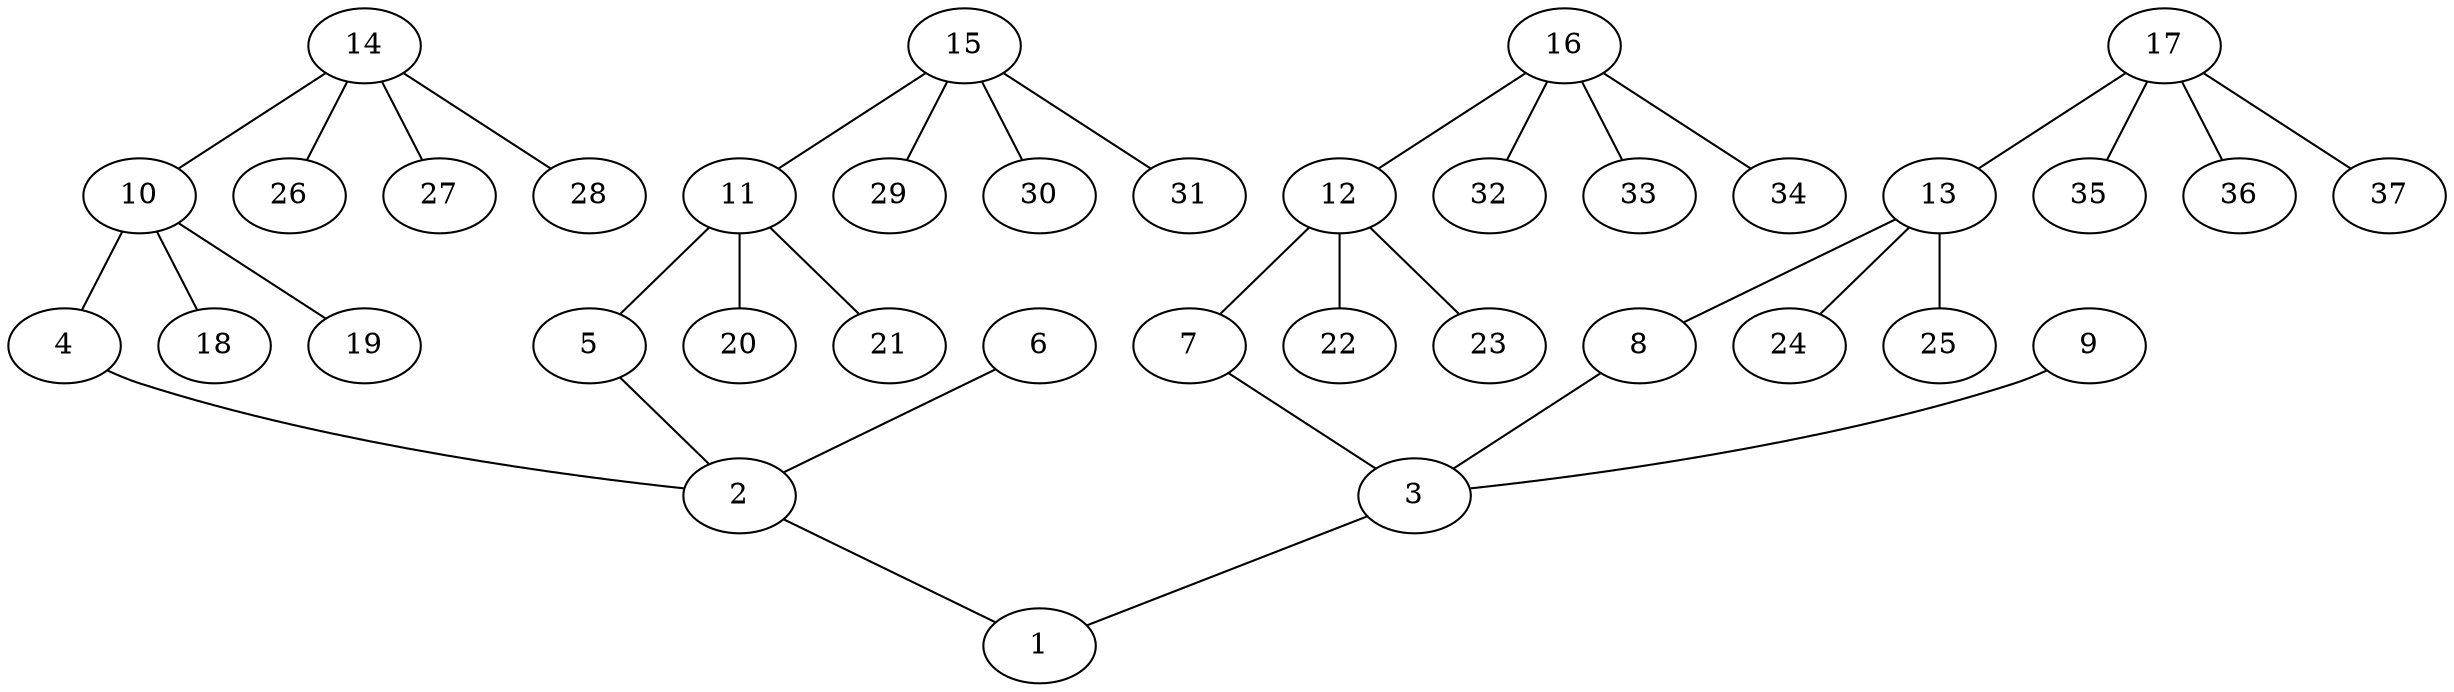 graph molecule_3232 {
	1	 [chem=O];
	2	 [chem=P];
	2 -- 1	 [valence=1];
	3	 [chem=P];
	3 -- 1	 [valence=1];
	4	 [chem=O];
	4 -- 2	 [valence=1];
	5	 [chem=O];
	5 -- 2	 [valence=1];
	6	 [chem=S];
	6 -- 2	 [valence=2];
	7	 [chem=O];
	7 -- 3	 [valence=1];
	8	 [chem=O];
	8 -- 3	 [valence=1];
	9	 [chem=S];
	9 -- 3	 [valence=2];
	10	 [chem=C];
	10 -- 4	 [valence=1];
	18	 [chem=H];
	10 -- 18	 [valence=1];
	19	 [chem=H];
	10 -- 19	 [valence=1];
	11	 [chem=C];
	11 -- 5	 [valence=1];
	20	 [chem=H];
	11 -- 20	 [valence=1];
	21	 [chem=H];
	11 -- 21	 [valence=1];
	12	 [chem=C];
	12 -- 7	 [valence=1];
	22	 [chem=H];
	12 -- 22	 [valence=1];
	23	 [chem=H];
	12 -- 23	 [valence=1];
	13	 [chem=C];
	13 -- 8	 [valence=1];
	24	 [chem=H];
	13 -- 24	 [valence=1];
	25	 [chem=H];
	13 -- 25	 [valence=1];
	14	 [chem=C];
	14 -- 10	 [valence=1];
	26	 [chem=H];
	14 -- 26	 [valence=1];
	27	 [chem=H];
	14 -- 27	 [valence=1];
	28	 [chem=H];
	14 -- 28	 [valence=1];
	15	 [chem=C];
	15 -- 11	 [valence=1];
	29	 [chem=H];
	15 -- 29	 [valence=1];
	30	 [chem=H];
	15 -- 30	 [valence=1];
	31	 [chem=H];
	15 -- 31	 [valence=1];
	16	 [chem=C];
	16 -- 12	 [valence=1];
	32	 [chem=H];
	16 -- 32	 [valence=1];
	33	 [chem=H];
	16 -- 33	 [valence=1];
	34	 [chem=H];
	16 -- 34	 [valence=1];
	17	 [chem=C];
	17 -- 13	 [valence=1];
	35	 [chem=H];
	17 -- 35	 [valence=1];
	36	 [chem=H];
	17 -- 36	 [valence=1];
	37	 [chem=H];
	17 -- 37	 [valence=1];
}
